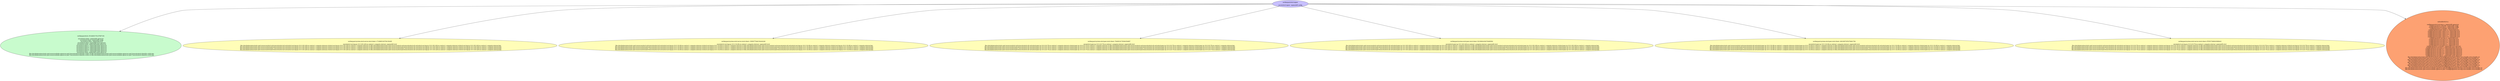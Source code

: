 digraph "OpenShift Certificates" {
  // Node definitions.
  0 [
    label="certkeypair/etcd::3514645170127567154\n\nsecret/etcd-client -nopenshift-apiserver\n    secret/etcd-client -nopenshift-config\n    secret/etcd-client -nopenshift-etcd\n    secret/etcd-client -nopenshift-etcd-operator\n    secret/etcd-client -nopenshift-kube-apiserver\n    secret/etcd-client-3 -nopenshift-kube-apiserver\n    secret/etcd-client-4 -nopenshift-kube-apiserver\n    secret/etcd-client-5 -nopenshift-kube-apiserver\n    secret/etcd-client-6 -nopenshift-kube-apiserver\n    secret/etcd-client-7 -nopenshift-kube-apiserver\n    secret/etcd-client -nopenshift-oauth-apiserver\n    file:///etc/kubernetes/static-pod-resources/kube-apiserver-pod-3/secrets/etcd-client/tls.crt/tls.crt,file:///etc/kubernetes/static-pod-resources/kube-apiserver-pod-3/secrets/etcd-client/tls.crt/tls.key\n    file:///etc/kubernetes/static-pod-resources/kube-apiserver-pod-7/secrets/etcd-client/tls.crt/tls.crt,file:///etc/kubernetes/static-pod-resources/kube-apiserver-pod-7/secrets/etcd-client/tls.crt/tls.key\n"
    style=filled
    fillcolor="#c8fbcd"
  ];
  1 [
    label="certkeypair/etcd-signer\n\nsecret/etcd-signer -nopenshift-config\n"
    style=filled
    fillcolor="#c7bfff"
  ];
  2 [
    label="certkeypair/system:etcd-server:etcd-client::1716985330756150295\n\nsecret/etcd-serving-ip-10-0-183-229.eu-central-1.compute.internal -nopenshift-etcd\n    file:///etc/kubernetes/static-pod-resources/etcd-certs/secrets/etcd-all-certs/etcd-serving-ip-10-0-183-229.eu-central-1.compute.internal.crt/etcd-serving-ip-10-0-183-229.eu-central-1.compute.internal.crt,file:///etc/kubernetes/static-pod-resources/etcd-certs/secrets/etcd-all-certs/etcd-serving-ip-10-0-183-229.eu-central-1.compute.internal.crt/etcd-serving-ip-10-0-183-229.eu-central-1.compute.internal.key\n    file:///etc/kubernetes/static-pod-resources/etcd-pod-4/secrets/etcd-all-certs/etcd-serving-ip-10-0-183-229.eu-central-1.compute.internal.crt/etcd-serving-ip-10-0-183-229.eu-central-1.compute.internal.crt,file:///etc/kubernetes/static-pod-resources/etcd-pod-4/secrets/etcd-all-certs/etcd-serving-ip-10-0-183-229.eu-central-1.compute.internal.crt/etcd-serving-ip-10-0-183-229.eu-central-1.compute.internal.key\n    file:///etc/kubernetes/static-pod-resources/etcd-pod-7/secrets/etcd-all-certs/etcd-serving-ip-10-0-183-229.eu-central-1.compute.internal.crt/etcd-serving-ip-10-0-183-229.eu-central-1.compute.internal.crt,file:///etc/kubernetes/static-pod-resources/etcd-pod-7/secrets/etcd-all-certs/etcd-serving-ip-10-0-183-229.eu-central-1.compute.internal.crt/etcd-serving-ip-10-0-183-229.eu-central-1.compute.internal.key\n    file:///etc/kubernetes/static-pod-resources/etcd-pod-8/secrets/etcd-all-certs/etcd-serving-ip-10-0-183-229.eu-central-1.compute.internal.crt/etcd-serving-ip-10-0-183-229.eu-central-1.compute.internal.crt,file:///etc/kubernetes/static-pod-resources/etcd-pod-8/secrets/etcd-all-certs/etcd-serving-ip-10-0-183-229.eu-central-1.compute.internal.crt/etcd-serving-ip-10-0-183-229.eu-central-1.compute.internal.key\n"
    style=filled
    fillcolor="#fffdb8"
  ];
  3 [
    label="certkeypair/system:etcd-server:etcd-client::1595077546154242228\n\nsecret/etcd-serving-ip-10-0-132-68.eu-central-1.compute.internal -nopenshift-etcd\n    file:///etc/kubernetes/static-pod-resources/etcd-certs/secrets/etcd-all-certs/etcd-serving-ip-10-0-132-68.eu-central-1.compute.internal.crt/etcd-serving-ip-10-0-132-68.eu-central-1.compute.internal.crt,file:///etc/kubernetes/static-pod-resources/etcd-certs/secrets/etcd-all-certs/etcd-serving-ip-10-0-132-68.eu-central-1.compute.internal.crt/etcd-serving-ip-10-0-132-68.eu-central-1.compute.internal.key\n    file:///etc/kubernetes/static-pod-resources/etcd-pod-4/secrets/etcd-all-certs/etcd-serving-ip-10-0-132-68.eu-central-1.compute.internal.crt/etcd-serving-ip-10-0-132-68.eu-central-1.compute.internal.crt,file:///etc/kubernetes/static-pod-resources/etcd-pod-4/secrets/etcd-all-certs/etcd-serving-ip-10-0-132-68.eu-central-1.compute.internal.crt/etcd-serving-ip-10-0-132-68.eu-central-1.compute.internal.key\n    file:///etc/kubernetes/static-pod-resources/etcd-pod-7/secrets/etcd-all-certs/etcd-serving-ip-10-0-132-68.eu-central-1.compute.internal.crt/etcd-serving-ip-10-0-132-68.eu-central-1.compute.internal.crt,file:///etc/kubernetes/static-pod-resources/etcd-pod-7/secrets/etcd-all-certs/etcd-serving-ip-10-0-132-68.eu-central-1.compute.internal.crt/etcd-serving-ip-10-0-132-68.eu-central-1.compute.internal.key\n    file:///etc/kubernetes/static-pod-resources/etcd-pod-8/secrets/etcd-all-certs/etcd-serving-ip-10-0-132-68.eu-central-1.compute.internal.crt/etcd-serving-ip-10-0-132-68.eu-central-1.compute.internal.crt,file:///etc/kubernetes/static-pod-resources/etcd-pod-8/secrets/etcd-all-certs/etcd-serving-ip-10-0-132-68.eu-central-1.compute.internal.crt/etcd-serving-ip-10-0-132-68.eu-central-1.compute.internal.key\n"
    style=filled
    fillcolor="#fffdb8"
  ];
  4 [
    label="certkeypair/system:etcd-peer:etcd-client::7040919179394354897\n\nsecret/etcd-peer-ip-10-0-210-78.eu-central-1.compute.internal -nopenshift-etcd\n    file:///etc/kubernetes/static-pod-resources/etcd-certs/secrets/etcd-all-certs/etcd-peer-ip-10-0-210-78.eu-central-1.compute.internal.crt/etcd-peer-ip-10-0-210-78.eu-central-1.compute.internal.crt,file:///etc/kubernetes/static-pod-resources/etcd-certs/secrets/etcd-all-certs/etcd-peer-ip-10-0-210-78.eu-central-1.compute.internal.crt/etcd-peer-ip-10-0-210-78.eu-central-1.compute.internal.key\n    file:///etc/kubernetes/static-pod-resources/etcd-pod-4/secrets/etcd-all-certs/etcd-peer-ip-10-0-210-78.eu-central-1.compute.internal.crt/etcd-peer-ip-10-0-210-78.eu-central-1.compute.internal.crt,file:///etc/kubernetes/static-pod-resources/etcd-pod-4/secrets/etcd-all-certs/etcd-peer-ip-10-0-210-78.eu-central-1.compute.internal.crt/etcd-peer-ip-10-0-210-78.eu-central-1.compute.internal.key\n    file:///etc/kubernetes/static-pod-resources/etcd-pod-7/secrets/etcd-all-certs/etcd-peer-ip-10-0-210-78.eu-central-1.compute.internal.crt/etcd-peer-ip-10-0-210-78.eu-central-1.compute.internal.crt,file:///etc/kubernetes/static-pod-resources/etcd-pod-7/secrets/etcd-all-certs/etcd-peer-ip-10-0-210-78.eu-central-1.compute.internal.crt/etcd-peer-ip-10-0-210-78.eu-central-1.compute.internal.key\n    file:///etc/kubernetes/static-pod-resources/etcd-pod-8/secrets/etcd-all-certs/etcd-peer-ip-10-0-210-78.eu-central-1.compute.internal.crt/etcd-peer-ip-10-0-210-78.eu-central-1.compute.internal.crt,file:///etc/kubernetes/static-pod-resources/etcd-pod-8/secrets/etcd-all-certs/etcd-peer-ip-10-0-210-78.eu-central-1.compute.internal.crt/etcd-peer-ip-10-0-210-78.eu-central-1.compute.internal.key\n"
    style=filled
    fillcolor="#fffdb8"
  ];
  5 [
    label="certkeypair/system:etcd-peer:etcd-client::5219082436276490592\n\nsecret/etcd-peer-ip-10-0-183-229.eu-central-1.compute.internal -nopenshift-etcd\n    file:///etc/kubernetes/static-pod-resources/etcd-certs/secrets/etcd-all-certs/etcd-peer-ip-10-0-183-229.eu-central-1.compute.internal.crt/etcd-peer-ip-10-0-183-229.eu-central-1.compute.internal.crt,file:///etc/kubernetes/static-pod-resources/etcd-certs/secrets/etcd-all-certs/etcd-peer-ip-10-0-183-229.eu-central-1.compute.internal.crt/etcd-peer-ip-10-0-183-229.eu-central-1.compute.internal.key\n    file:///etc/kubernetes/static-pod-resources/etcd-pod-4/secrets/etcd-all-certs/etcd-peer-ip-10-0-183-229.eu-central-1.compute.internal.crt/etcd-peer-ip-10-0-183-229.eu-central-1.compute.internal.crt,file:///etc/kubernetes/static-pod-resources/etcd-pod-4/secrets/etcd-all-certs/etcd-peer-ip-10-0-183-229.eu-central-1.compute.internal.crt/etcd-peer-ip-10-0-183-229.eu-central-1.compute.internal.key\n    file:///etc/kubernetes/static-pod-resources/etcd-pod-7/secrets/etcd-all-certs/etcd-peer-ip-10-0-183-229.eu-central-1.compute.internal.crt/etcd-peer-ip-10-0-183-229.eu-central-1.compute.internal.crt,file:///etc/kubernetes/static-pod-resources/etcd-pod-7/secrets/etcd-all-certs/etcd-peer-ip-10-0-183-229.eu-central-1.compute.internal.crt/etcd-peer-ip-10-0-183-229.eu-central-1.compute.internal.key\n    file:///etc/kubernetes/static-pod-resources/etcd-pod-8/secrets/etcd-all-certs/etcd-peer-ip-10-0-183-229.eu-central-1.compute.internal.crt/etcd-peer-ip-10-0-183-229.eu-central-1.compute.internal.crt,file:///etc/kubernetes/static-pod-resources/etcd-pod-8/secrets/etcd-all-certs/etcd-peer-ip-10-0-183-229.eu-central-1.compute.internal.crt/etcd-peer-ip-10-0-183-229.eu-central-1.compute.internal.key\n"
    style=filled
    fillcolor="#fffdb8"
  ];
  6 [
    label="certkeypair/system:etcd-peer:etcd-client::2823097255278461792\n\nsecret/etcd-peer-ip-10-0-132-68.eu-central-1.compute.internal -nopenshift-etcd\n    file:///etc/kubernetes/static-pod-resources/etcd-certs/secrets/etcd-all-certs/etcd-peer-ip-10-0-132-68.eu-central-1.compute.internal.crt/etcd-peer-ip-10-0-132-68.eu-central-1.compute.internal.crt,file:///etc/kubernetes/static-pod-resources/etcd-certs/secrets/etcd-all-certs/etcd-peer-ip-10-0-132-68.eu-central-1.compute.internal.crt/etcd-peer-ip-10-0-132-68.eu-central-1.compute.internal.key\n    file:///etc/kubernetes/static-pod-resources/etcd-pod-4/secrets/etcd-all-certs/etcd-peer-ip-10-0-132-68.eu-central-1.compute.internal.crt/etcd-peer-ip-10-0-132-68.eu-central-1.compute.internal.crt,file:///etc/kubernetes/static-pod-resources/etcd-pod-4/secrets/etcd-all-certs/etcd-peer-ip-10-0-132-68.eu-central-1.compute.internal.crt/etcd-peer-ip-10-0-132-68.eu-central-1.compute.internal.key\n    file:///etc/kubernetes/static-pod-resources/etcd-pod-7/secrets/etcd-all-certs/etcd-peer-ip-10-0-132-68.eu-central-1.compute.internal.crt/etcd-peer-ip-10-0-132-68.eu-central-1.compute.internal.crt,file:///etc/kubernetes/static-pod-resources/etcd-pod-7/secrets/etcd-all-certs/etcd-peer-ip-10-0-132-68.eu-central-1.compute.internal.crt/etcd-peer-ip-10-0-132-68.eu-central-1.compute.internal.key\n    file:///etc/kubernetes/static-pod-resources/etcd-pod-8/secrets/etcd-all-certs/etcd-peer-ip-10-0-132-68.eu-central-1.compute.internal.crt/etcd-peer-ip-10-0-132-68.eu-central-1.compute.internal.crt,file:///etc/kubernetes/static-pod-resources/etcd-pod-8/secrets/etcd-all-certs/etcd-peer-ip-10-0-132-68.eu-central-1.compute.internal.crt/etcd-peer-ip-10-0-132-68.eu-central-1.compute.internal.key\n"
    style=filled
    fillcolor="#fffdb8"
  ];
  7 [
    label="certkeypair/system:etcd-server:etcd-client::979537366043088443\n\nsecret/etcd-serving-ip-10-0-210-78.eu-central-1.compute.internal -nopenshift-etcd\n    file:///etc/kubernetes/static-pod-resources/etcd-certs/secrets/etcd-all-certs/etcd-serving-ip-10-0-210-78.eu-central-1.compute.internal.crt/etcd-serving-ip-10-0-210-78.eu-central-1.compute.internal.crt,file:///etc/kubernetes/static-pod-resources/etcd-certs/secrets/etcd-all-certs/etcd-serving-ip-10-0-210-78.eu-central-1.compute.internal.crt/etcd-serving-ip-10-0-210-78.eu-central-1.compute.internal.key\n    file:///etc/kubernetes/static-pod-resources/etcd-pod-4/secrets/etcd-all-certs/etcd-serving-ip-10-0-210-78.eu-central-1.compute.internal.crt/etcd-serving-ip-10-0-210-78.eu-central-1.compute.internal.crt,file:///etc/kubernetes/static-pod-resources/etcd-pod-4/secrets/etcd-all-certs/etcd-serving-ip-10-0-210-78.eu-central-1.compute.internal.crt/etcd-serving-ip-10-0-210-78.eu-central-1.compute.internal.key\n    file:///etc/kubernetes/static-pod-resources/etcd-pod-7/secrets/etcd-all-certs/etcd-serving-ip-10-0-210-78.eu-central-1.compute.internal.crt/etcd-serving-ip-10-0-210-78.eu-central-1.compute.internal.crt,file:///etc/kubernetes/static-pod-resources/etcd-pod-7/secrets/etcd-all-certs/etcd-serving-ip-10-0-210-78.eu-central-1.compute.internal.crt/etcd-serving-ip-10-0-210-78.eu-central-1.compute.internal.key\n    file:///etc/kubernetes/static-pod-resources/etcd-pod-8/secrets/etcd-all-certs/etcd-serving-ip-10-0-210-78.eu-central-1.compute.internal.crt/etcd-serving-ip-10-0-210-78.eu-central-1.compute.internal.crt,file:///etc/kubernetes/static-pod-resources/etcd-pod-8/secrets/etcd-all-certs/etcd-serving-ip-10-0-210-78.eu-central-1.compute.internal.crt/etcd-serving-ip-10-0-210-78.eu-central-1.compute.internal.key\n"
    style=filled
    fillcolor="#fffdb8"
  ];
  8 [
    label="cabundle/etcd-ca\n\nconfigmaps/etcd-serving-ca -nopenshift-apiserver\n    configmaps/etcd-ca-bundle -nopenshift-config\n    configmaps/etcd-serving-ca -nopenshift-config\n    configmaps/etcd-ca-bundle -nopenshift-etcd\n    configmaps/etcd-peer-client-ca -nopenshift-etcd\n    configmaps/etcd-peer-client-ca-4 -nopenshift-etcd\n    configmaps/etcd-peer-client-ca-5 -nopenshift-etcd\n    configmaps/etcd-peer-client-ca-6 -nopenshift-etcd\n    configmaps/etcd-peer-client-ca-7 -nopenshift-etcd\n    configmaps/etcd-peer-client-ca-8 -nopenshift-etcd\n    configmaps/etcd-serving-ca -nopenshift-etcd\n    configmaps/etcd-serving-ca-4 -nopenshift-etcd\n    configmaps/etcd-serving-ca-5 -nopenshift-etcd\n    configmaps/etcd-serving-ca-6 -nopenshift-etcd\n    configmaps/etcd-serving-ca-7 -nopenshift-etcd\n    configmaps/etcd-serving-ca-8 -nopenshift-etcd\n    configmaps/etcd-ca-bundle -nopenshift-etcd-operator\n    configmaps/etcd-serving-ca -nopenshift-kube-apiserver\n    configmaps/etcd-serving-ca-3 -nopenshift-kube-apiserver\n    configmaps/etcd-serving-ca-4 -nopenshift-kube-apiserver\n    configmaps/etcd-serving-ca-5 -nopenshift-kube-apiserver\n    configmaps/etcd-serving-ca-6 -nopenshift-kube-apiserver\n    configmaps/etcd-serving-ca-7 -nopenshift-kube-apiserver\n    configmaps/etcd-serving-ca -nopenshift-oauth-apiserver\n    file:///etc/kubernetes/static-pod-resources/etcd-certs/configmaps/etcd-peer-client-ca/ca-bundle.crt/ca-bundle.crt\n    file:///etc/kubernetes/static-pod-resources/etcd-certs/configmaps/etcd-serving-ca/ca-bundle.crt/ca-bundle.crt\n    file:///etc/kubernetes/static-pod-resources/etcd-pod-4/configmaps/etcd-peer-client-ca/ca-bundle.crt/ca-bundle.crt\n    file:///etc/kubernetes/static-pod-resources/etcd-pod-4/configmaps/etcd-serving-ca/ca-bundle.crt/ca-bundle.crt\n    file:///etc/kubernetes/static-pod-resources/etcd-pod-7/configmaps/etcd-peer-client-ca/ca-bundle.crt/ca-bundle.crt\n    file:///etc/kubernetes/static-pod-resources/etcd-pod-7/configmaps/etcd-serving-ca/ca-bundle.crt/ca-bundle.crt\n    file:///etc/kubernetes/static-pod-resources/etcd-pod-8/configmaps/etcd-peer-client-ca/ca-bundle.crt/ca-bundle.crt\n    file:///etc/kubernetes/static-pod-resources/etcd-pod-8/configmaps/etcd-serving-ca/ca-bundle.crt/ca-bundle.crt\n    file:///etc/kubernetes/static-pod-resources/kube-apiserver-pod-3/configmaps/etcd-serving-ca/ca-bundle.crt/ca-bundle.crt\n    file:///etc/kubernetes/static-pod-resources/kube-apiserver-pod-7/configmaps/etcd-serving-ca/ca-bundle.crt/ca-bundle.crt\n"
    style=filled
    fillcolor="#fda172"
  ];

  // Edge definitions.
  1 -> 0;
  1 -> 2;
  1 -> 3;
  1 -> 4;
  1 -> 5;
  1 -> 6;
  1 -> 7;
  1 -> 8;
}